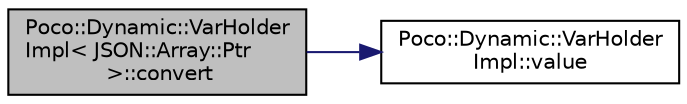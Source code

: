digraph "Poco::Dynamic::VarHolderImpl&lt; JSON::Array::Ptr &gt;::convert"
{
 // LATEX_PDF_SIZE
  edge [fontname="Helvetica",fontsize="10",labelfontname="Helvetica",labelfontsize="10"];
  node [fontname="Helvetica",fontsize="10",shape=record];
  rankdir="LR";
  Node1 [label="Poco::Dynamic::VarHolder\lImpl\< JSON::Array::Ptr\l \>::convert",height=0.2,width=0.4,color="black", fillcolor="grey75", style="filled", fontcolor="black",tooltip="Calls convert(UInt32)."];
  Node1 -> Node2 [color="midnightblue",fontsize="10",style="solid"];
  Node2 [label="Poco::Dynamic::VarHolder\lImpl::value",height=0.2,width=0.4,color="black", fillcolor="white", style="filled",URL="$classPoco_1_1Dynamic_1_1VarHolderImpl.html#a3f596e36bd24c8a8f784a710a5be00ff",tooltip=" "];
}
